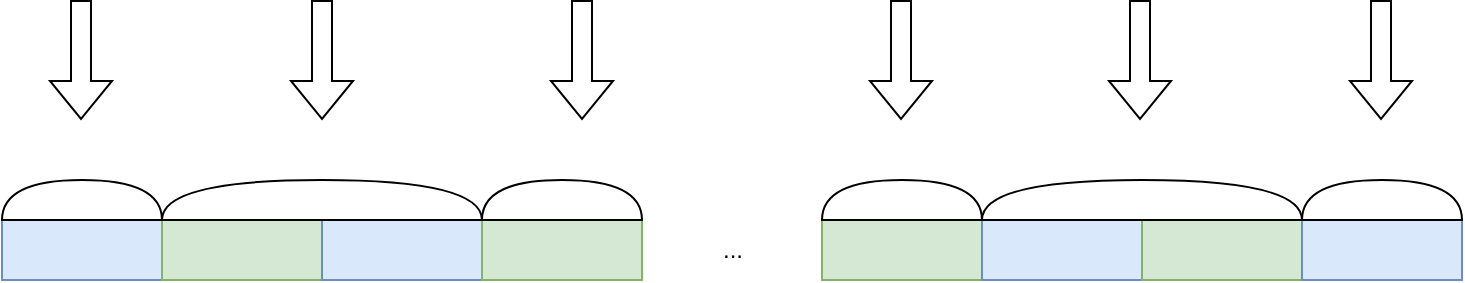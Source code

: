 <mxfile version="24.8.0">
  <diagram name="Page-1" id="9vENwXWn7AKejbw_DPiA">
    <mxGraphModel dx="2046" dy="770" grid="1" gridSize="10" guides="1" tooltips="1" connect="1" arrows="1" fold="1" page="1" pageScale="1" pageWidth="850" pageHeight="1100" math="0" shadow="0">
      <root>
        <mxCell id="0" />
        <mxCell id="1" parent="0" />
        <mxCell id="u8ATtg2MGtoJea8mJhCA-1" value="" style="whiteSpace=wrap;html=1;fillColor=#dae8fc;strokeColor=#6c8ebf;" vertex="1" parent="1">
          <mxGeometry x="-30" y="240" width="80" height="30" as="geometry" />
        </mxCell>
        <mxCell id="u8ATtg2MGtoJea8mJhCA-3" value="" style="whiteSpace=wrap;html=1;fillColor=#d5e8d4;strokeColor=#82b366;" vertex="1" parent="1">
          <mxGeometry x="50" y="240" width="80" height="30" as="geometry" />
        </mxCell>
        <mxCell id="u8ATtg2MGtoJea8mJhCA-4" value="" style="whiteSpace=wrap;html=1;fillColor=#dae8fc;strokeColor=#6c8ebf;" vertex="1" parent="1">
          <mxGeometry x="130" y="240" width="80" height="30" as="geometry" />
        </mxCell>
        <mxCell id="u8ATtg2MGtoJea8mJhCA-5" value="" style="whiteSpace=wrap;html=1;fillColor=#d5e8d4;strokeColor=#82b366;" vertex="1" parent="1">
          <mxGeometry x="210" y="240" width="80" height="30" as="geometry" />
        </mxCell>
        <mxCell id="u8ATtg2MGtoJea8mJhCA-8" value="" style="whiteSpace=wrap;html=1;fillColor=#d5e8d4;strokeColor=#82b366;" vertex="1" parent="1">
          <mxGeometry x="380" y="240" width="80" height="30" as="geometry" />
        </mxCell>
        <mxCell id="u8ATtg2MGtoJea8mJhCA-9" value="" style="whiteSpace=wrap;html=1;fillColor=#dae8fc;strokeColor=#6c8ebf;" vertex="1" parent="1">
          <mxGeometry x="460" y="240" width="80" height="30" as="geometry" />
        </mxCell>
        <mxCell id="u8ATtg2MGtoJea8mJhCA-10" value="" style="whiteSpace=wrap;html=1;fillColor=#d5e8d4;strokeColor=#82b366;" vertex="1" parent="1">
          <mxGeometry x="540" y="240" width="80" height="30" as="geometry" />
        </mxCell>
        <mxCell id="u8ATtg2MGtoJea8mJhCA-11" value="" style="whiteSpace=wrap;html=1;fillColor=#dae8fc;strokeColor=#6c8ebf;" vertex="1" parent="1">
          <mxGeometry x="620" y="240" width="80" height="30" as="geometry" />
        </mxCell>
        <mxCell id="u8ATtg2MGtoJea8mJhCA-12" value="..." style="text;html=1;align=center;verticalAlign=middle;resizable=0;points=[];autosize=1;strokeColor=none;fillColor=none;" vertex="1" parent="1">
          <mxGeometry x="320" y="240" width="30" height="30" as="geometry" />
        </mxCell>
        <mxCell id="u8ATtg2MGtoJea8mJhCA-13" value="" style="shape=or;whiteSpace=wrap;html=1;rotation=-90;" vertex="1" parent="1">
          <mxGeometry y="190" width="20" height="80" as="geometry" />
        </mxCell>
        <mxCell id="u8ATtg2MGtoJea8mJhCA-14" value="" style="shape=or;whiteSpace=wrap;html=1;rotation=-90;" vertex="1" parent="1">
          <mxGeometry x="240" y="190" width="20" height="80" as="geometry" />
        </mxCell>
        <mxCell id="u8ATtg2MGtoJea8mJhCA-15" value="" style="shape=or;whiteSpace=wrap;html=1;rotation=-90;" vertex="1" parent="1">
          <mxGeometry x="120" y="150" width="20" height="160" as="geometry" />
        </mxCell>
        <mxCell id="u8ATtg2MGtoJea8mJhCA-16" value="" style="shape=or;whiteSpace=wrap;html=1;rotation=-90;" vertex="1" parent="1">
          <mxGeometry x="410" y="190" width="20" height="80" as="geometry" />
        </mxCell>
        <mxCell id="u8ATtg2MGtoJea8mJhCA-17" value="" style="shape=or;whiteSpace=wrap;html=1;rotation=-90;" vertex="1" parent="1">
          <mxGeometry x="650" y="190" width="20" height="80" as="geometry" />
        </mxCell>
        <mxCell id="u8ATtg2MGtoJea8mJhCA-18" value="" style="shape=or;whiteSpace=wrap;html=1;rotation=-90;" vertex="1" parent="1">
          <mxGeometry x="530" y="150" width="20" height="160" as="geometry" />
        </mxCell>
        <mxCell id="u8ATtg2MGtoJea8mJhCA-19" value="" style="shape=flexArrow;endArrow=classic;html=1;rounded=0;" edge="1" parent="1">
          <mxGeometry width="50" height="50" relative="1" as="geometry">
            <mxPoint x="130" y="130" as="sourcePoint" />
            <mxPoint x="130" y="190" as="targetPoint" />
          </mxGeometry>
        </mxCell>
        <mxCell id="u8ATtg2MGtoJea8mJhCA-20" value="" style="shape=flexArrow;endArrow=classic;html=1;rounded=0;" edge="1" parent="1">
          <mxGeometry width="50" height="50" relative="1" as="geometry">
            <mxPoint x="260" y="130" as="sourcePoint" />
            <mxPoint x="260" y="190" as="targetPoint" />
          </mxGeometry>
        </mxCell>
        <mxCell id="u8ATtg2MGtoJea8mJhCA-21" value="" style="shape=flexArrow;endArrow=classic;html=1;rounded=0;" edge="1" parent="1">
          <mxGeometry width="50" height="50" relative="1" as="geometry">
            <mxPoint x="9.5" y="130" as="sourcePoint" />
            <mxPoint x="9.5" y="190" as="targetPoint" />
          </mxGeometry>
        </mxCell>
        <mxCell id="u8ATtg2MGtoJea8mJhCA-22" value="" style="shape=flexArrow;endArrow=classic;html=1;rounded=0;" edge="1" parent="1">
          <mxGeometry width="50" height="50" relative="1" as="geometry">
            <mxPoint x="539" y="130" as="sourcePoint" />
            <mxPoint x="539" y="190" as="targetPoint" />
          </mxGeometry>
        </mxCell>
        <mxCell id="u8ATtg2MGtoJea8mJhCA-23" value="" style="shape=flexArrow;endArrow=classic;html=1;rounded=0;" edge="1" parent="1">
          <mxGeometry width="50" height="50" relative="1" as="geometry">
            <mxPoint x="659.5" y="130" as="sourcePoint" />
            <mxPoint x="659.5" y="190" as="targetPoint" />
          </mxGeometry>
        </mxCell>
        <mxCell id="u8ATtg2MGtoJea8mJhCA-24" value="" style="shape=flexArrow;endArrow=classic;html=1;rounded=0;" edge="1" parent="1">
          <mxGeometry width="50" height="50" relative="1" as="geometry">
            <mxPoint x="419.5" y="130" as="sourcePoint" />
            <mxPoint x="419.5" y="190" as="targetPoint" />
          </mxGeometry>
        </mxCell>
      </root>
    </mxGraphModel>
  </diagram>
</mxfile>
